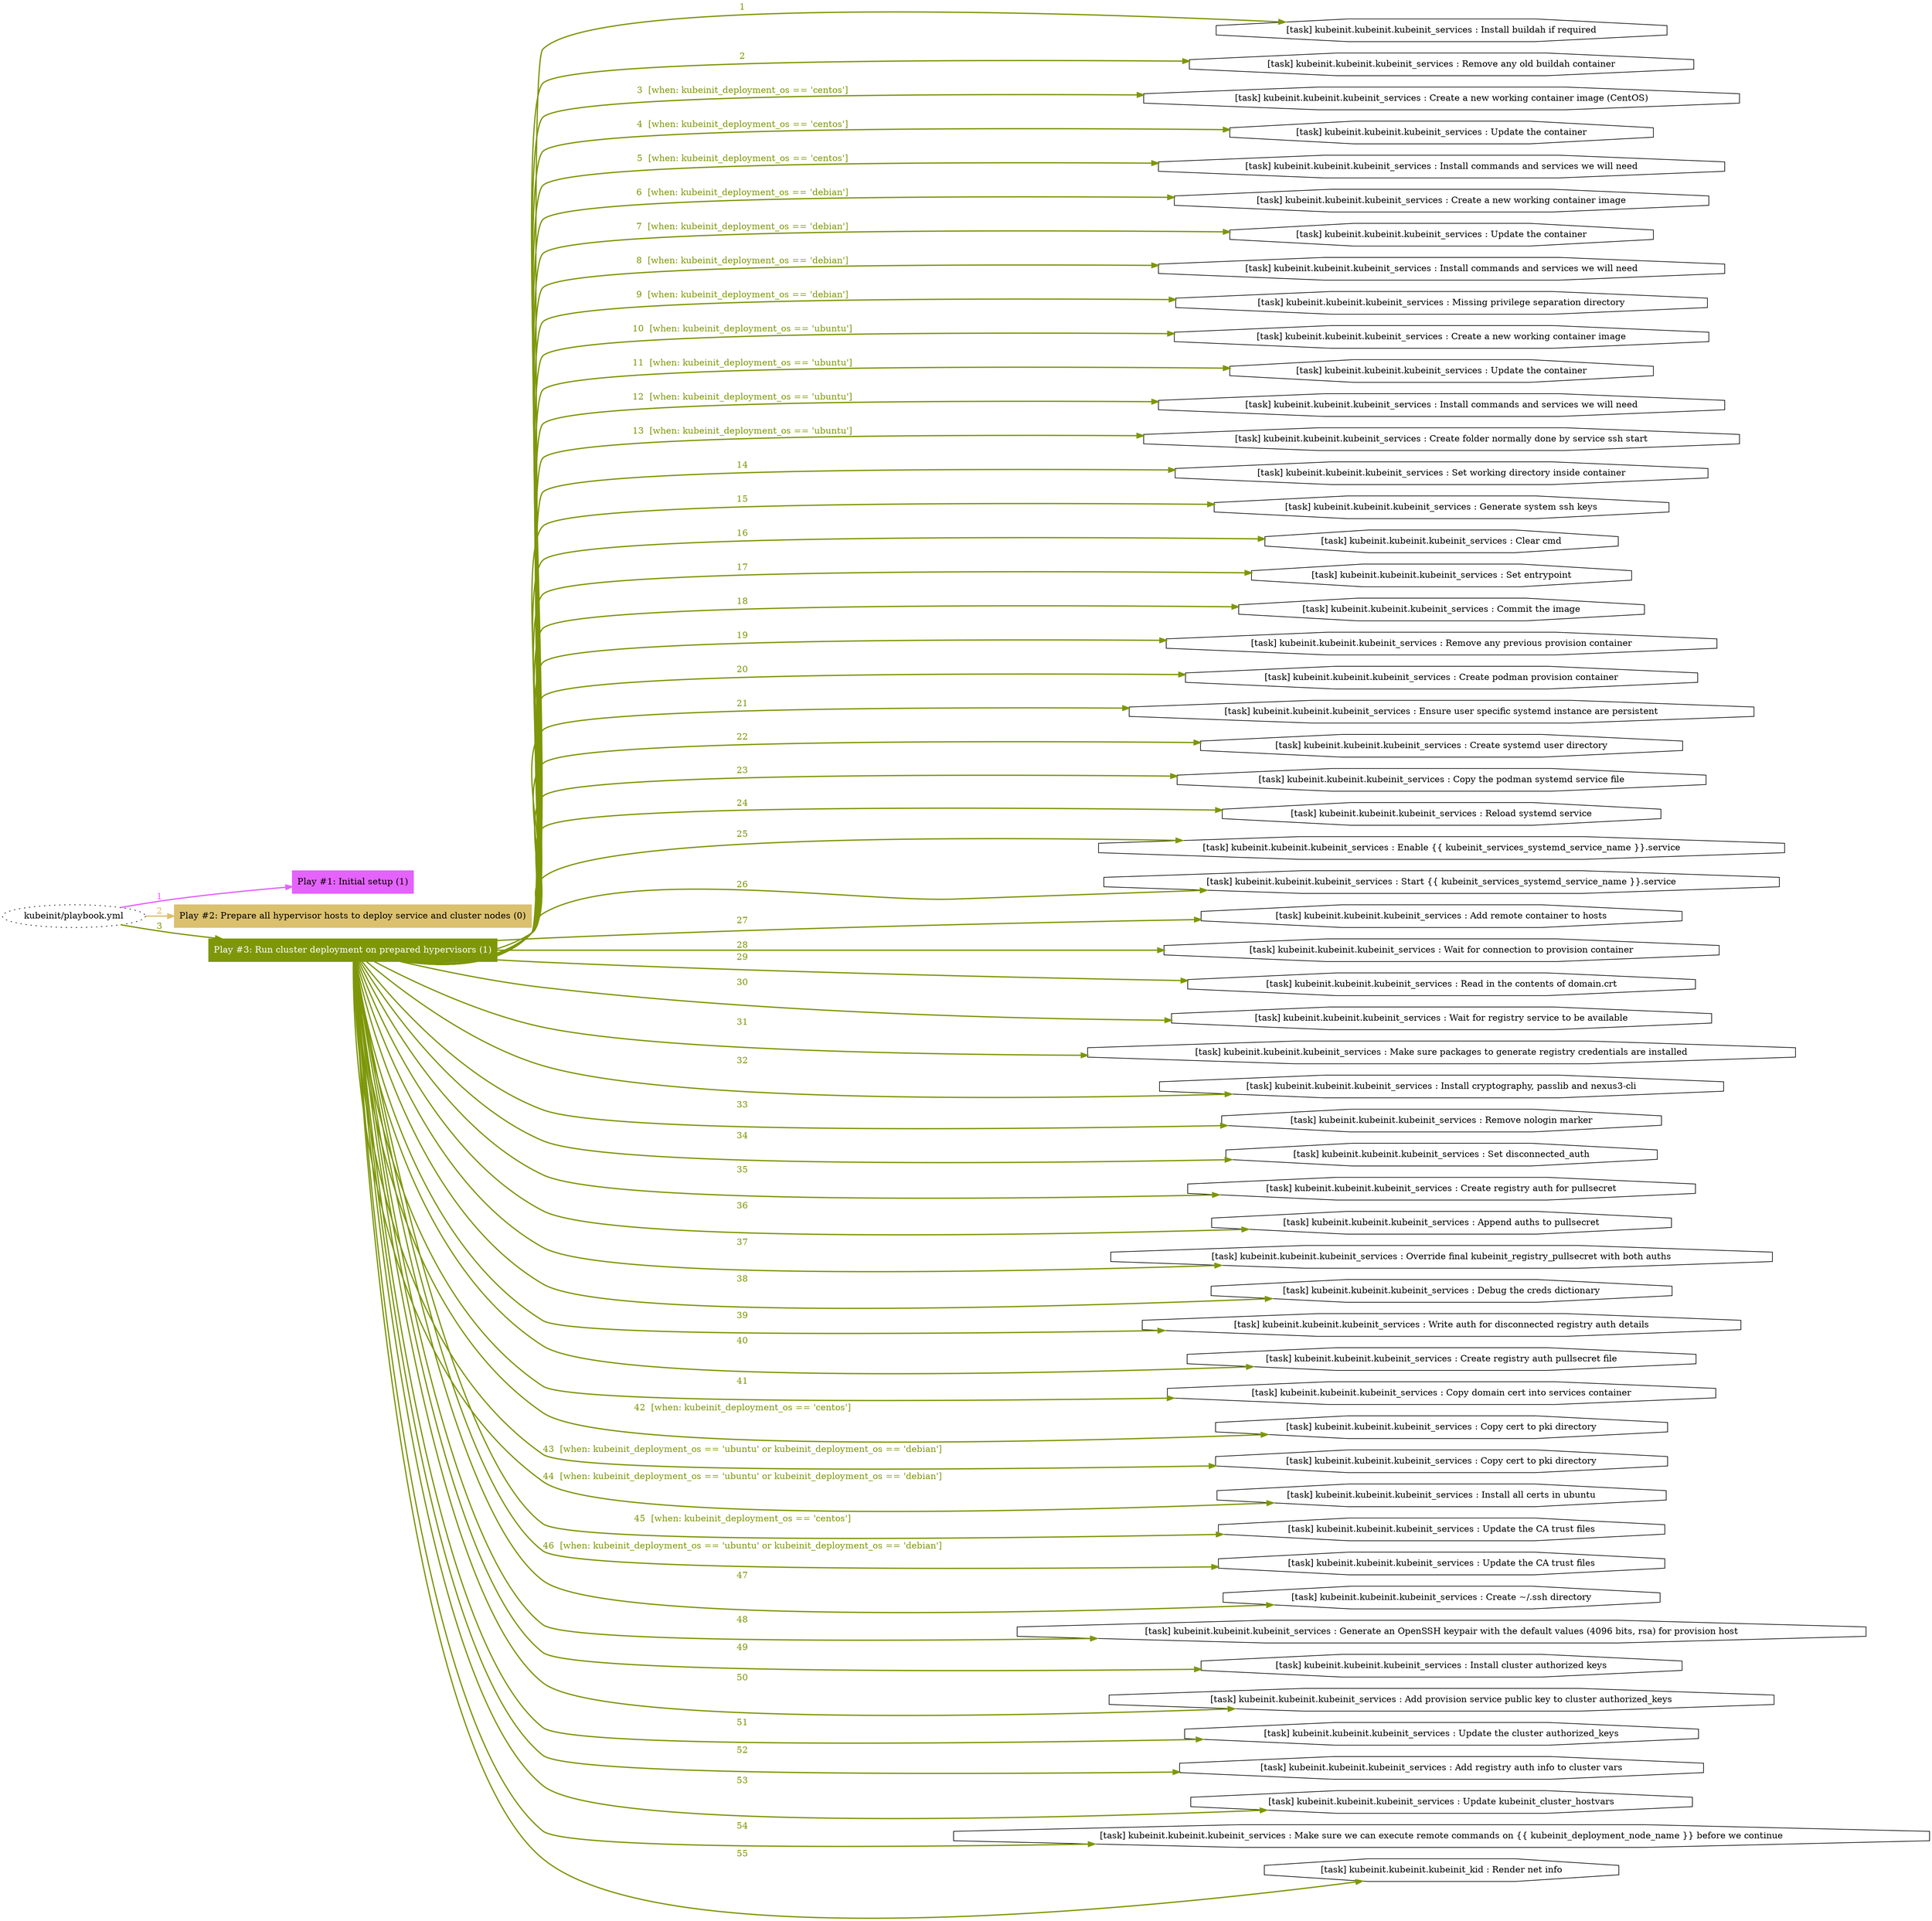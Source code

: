 digraph "kubeinit/playbook.yml "{
	graph [concentrate=true ordering=in rankdir=LR ratio=fill]
	edge [esep=5 sep=10]
	"kubeinit/playbook.yml" [id=root_node style=dotted]
	subgraph "Play #1: Initial setup (1) "{
		"Play #1: Initial setup (1)" [color="#e562fd" fontcolor="#000000" id="play_ed109f96-5a30-4105-8bc1-8e898613acb6" shape=box style=filled tooltip=localhost]
		"kubeinit/playbook.yml" -> "Play #1: Initial setup (1)" [label=1 color="#e562fd" fontcolor="#e562fd" id="edge_7429ef81-4ddf-4737-b0b8-e45180609b26" style=bold]
	}
	subgraph "Play #2: Prepare all hypervisor hosts to deploy service and cluster nodes (0) "{
		"Play #2: Prepare all hypervisor hosts to deploy service and cluster nodes (0)" [color="#dbc06e" fontcolor="#000000" id="play_fa9bec49-bd99-4771-bbab-ebac29f46afb" shape=box style=filled tooltip=""]
		"kubeinit/playbook.yml" -> "Play #2: Prepare all hypervisor hosts to deploy service and cluster nodes (0)" [label=2 color="#dbc06e" fontcolor="#dbc06e" id="edge_80a91fab-9dbb-43fb-9404-1f25a6978139" style=bold]
	}
	subgraph "Play #3: Run cluster deployment on prepared hypervisors (1) "{
		"Play #3: Run cluster deployment on prepared hypervisors (1)" [color="#7d9708" fontcolor="#ffffff" id="play_24b262d1-e53f-4ba5-a236-9daaecba819c" shape=box style=filled tooltip=localhost]
		"kubeinit/playbook.yml" -> "Play #3: Run cluster deployment on prepared hypervisors (1)" [label=3 color="#7d9708" fontcolor="#7d9708" id="edge_8bc59452-c07a-4a9f-8655-d2afbdabd431" style=bold]
		"task_8087c5bf-cd51-4dd5-acd6-cc624d5f51a8" [label="[task] kubeinit.kubeinit.kubeinit_services : Install buildah if required" id="task_8087c5bf-cd51-4dd5-acd6-cc624d5f51a8" shape=octagon tooltip="[task] kubeinit.kubeinit.kubeinit_services : Install buildah if required"]
		"Play #3: Run cluster deployment on prepared hypervisors (1)" -> "task_8087c5bf-cd51-4dd5-acd6-cc624d5f51a8" [label=1 color="#7d9708" fontcolor="#7d9708" id="edge_a18ceee4-440a-419a-aa42-b53da4bf89c4" style=bold]
		"task_9d0c2e7b-4871-477d-9aa6-41f67d183a5a" [label="[task] kubeinit.kubeinit.kubeinit_services : Remove any old buildah container" id="task_9d0c2e7b-4871-477d-9aa6-41f67d183a5a" shape=octagon tooltip="[task] kubeinit.kubeinit.kubeinit_services : Remove any old buildah container"]
		"Play #3: Run cluster deployment on prepared hypervisors (1)" -> "task_9d0c2e7b-4871-477d-9aa6-41f67d183a5a" [label=2 color="#7d9708" fontcolor="#7d9708" id="edge_aaf51db5-a8b0-44eb-a46e-ea989b30d9b7" style=bold]
		"task_367bad98-21f4-40e7-85d0-e6da62aedfdd" [label="[task] kubeinit.kubeinit.kubeinit_services : Create a new working container image (CentOS)" id="task_367bad98-21f4-40e7-85d0-e6da62aedfdd" shape=octagon tooltip="[task] kubeinit.kubeinit.kubeinit_services : Create a new working container image (CentOS)"]
		"Play #3: Run cluster deployment on prepared hypervisors (1)" -> "task_367bad98-21f4-40e7-85d0-e6da62aedfdd" [label="3  [when: kubeinit_deployment_os == 'centos']" color="#7d9708" fontcolor="#7d9708" id="edge_0edad8b8-f211-44c1-b039-8f7d6f318443" style=bold]
		"task_c79462f0-e48e-44be-b090-bb8e34fba649" [label="[task] kubeinit.kubeinit.kubeinit_services : Update the container" id="task_c79462f0-e48e-44be-b090-bb8e34fba649" shape=octagon tooltip="[task] kubeinit.kubeinit.kubeinit_services : Update the container"]
		"Play #3: Run cluster deployment on prepared hypervisors (1)" -> "task_c79462f0-e48e-44be-b090-bb8e34fba649" [label="4  [when: kubeinit_deployment_os == 'centos']" color="#7d9708" fontcolor="#7d9708" id="edge_6d3d5d37-9656-4419-a441-2e85a8328a1e" style=bold]
		"task_181f4a18-85d2-4067-8df8-a797a4ad76c7" [label="[task] kubeinit.kubeinit.kubeinit_services : Install commands and services we will need" id="task_181f4a18-85d2-4067-8df8-a797a4ad76c7" shape=octagon tooltip="[task] kubeinit.kubeinit.kubeinit_services : Install commands and services we will need"]
		"Play #3: Run cluster deployment on prepared hypervisors (1)" -> "task_181f4a18-85d2-4067-8df8-a797a4ad76c7" [label="5  [when: kubeinit_deployment_os == 'centos']" color="#7d9708" fontcolor="#7d9708" id="edge_77e9b4c4-237a-4be8-aada-ecee1fcbe30d" style=bold]
		"task_6d887de3-98c8-4203-8128-1645c7954353" [label="[task] kubeinit.kubeinit.kubeinit_services : Create a new working container image" id="task_6d887de3-98c8-4203-8128-1645c7954353" shape=octagon tooltip="[task] kubeinit.kubeinit.kubeinit_services : Create a new working container image"]
		"Play #3: Run cluster deployment on prepared hypervisors (1)" -> "task_6d887de3-98c8-4203-8128-1645c7954353" [label="6  [when: kubeinit_deployment_os == 'debian']" color="#7d9708" fontcolor="#7d9708" id="edge_70f7b7f9-ed4f-4e2f-8d81-ccfe09ee664d" style=bold]
		"task_a8d2b65f-ba9b-4957-9b6a-db2d813158a8" [label="[task] kubeinit.kubeinit.kubeinit_services : Update the container" id="task_a8d2b65f-ba9b-4957-9b6a-db2d813158a8" shape=octagon tooltip="[task] kubeinit.kubeinit.kubeinit_services : Update the container"]
		"Play #3: Run cluster deployment on prepared hypervisors (1)" -> "task_a8d2b65f-ba9b-4957-9b6a-db2d813158a8" [label="7  [when: kubeinit_deployment_os == 'debian']" color="#7d9708" fontcolor="#7d9708" id="edge_a788dc1b-5ea4-438b-9d1b-8c0005514cf5" style=bold]
		"task_7e86a395-31d3-49bf-8d00-98f19e29d815" [label="[task] kubeinit.kubeinit.kubeinit_services : Install commands and services we will need" id="task_7e86a395-31d3-49bf-8d00-98f19e29d815" shape=octagon tooltip="[task] kubeinit.kubeinit.kubeinit_services : Install commands and services we will need"]
		"Play #3: Run cluster deployment on prepared hypervisors (1)" -> "task_7e86a395-31d3-49bf-8d00-98f19e29d815" [label="8  [when: kubeinit_deployment_os == 'debian']" color="#7d9708" fontcolor="#7d9708" id="edge_04e7cd6b-f687-41a4-98bb-ec98f778cbe3" style=bold]
		"task_6215235e-23ce-4f66-b982-06054e3956b0" [label="[task] kubeinit.kubeinit.kubeinit_services : Missing privilege separation directory" id="task_6215235e-23ce-4f66-b982-06054e3956b0" shape=octagon tooltip="[task] kubeinit.kubeinit.kubeinit_services : Missing privilege separation directory"]
		"Play #3: Run cluster deployment on prepared hypervisors (1)" -> "task_6215235e-23ce-4f66-b982-06054e3956b0" [label="9  [when: kubeinit_deployment_os == 'debian']" color="#7d9708" fontcolor="#7d9708" id="edge_b8d71f52-c1c4-4da3-b430-5a5b63efe19f" style=bold]
		"task_2e29ab1f-81cc-47dd-a49a-c4b40c8b1f73" [label="[task] kubeinit.kubeinit.kubeinit_services : Create a new working container image" id="task_2e29ab1f-81cc-47dd-a49a-c4b40c8b1f73" shape=octagon tooltip="[task] kubeinit.kubeinit.kubeinit_services : Create a new working container image"]
		"Play #3: Run cluster deployment on prepared hypervisors (1)" -> "task_2e29ab1f-81cc-47dd-a49a-c4b40c8b1f73" [label="10  [when: kubeinit_deployment_os == 'ubuntu']" color="#7d9708" fontcolor="#7d9708" id="edge_f78c3381-d8ba-4594-87f9-f0c817791395" style=bold]
		"task_f41814d0-dc1f-475b-9dcd-edbab9769126" [label="[task] kubeinit.kubeinit.kubeinit_services : Update the container" id="task_f41814d0-dc1f-475b-9dcd-edbab9769126" shape=octagon tooltip="[task] kubeinit.kubeinit.kubeinit_services : Update the container"]
		"Play #3: Run cluster deployment on prepared hypervisors (1)" -> "task_f41814d0-dc1f-475b-9dcd-edbab9769126" [label="11  [when: kubeinit_deployment_os == 'ubuntu']" color="#7d9708" fontcolor="#7d9708" id="edge_32cdb7fa-4e77-4a49-b101-8f982a509c2a" style=bold]
		"task_ac101eb1-42f0-4cce-ac9e-5eeb078117ee" [label="[task] kubeinit.kubeinit.kubeinit_services : Install commands and services we will need" id="task_ac101eb1-42f0-4cce-ac9e-5eeb078117ee" shape=octagon tooltip="[task] kubeinit.kubeinit.kubeinit_services : Install commands and services we will need"]
		"Play #3: Run cluster deployment on prepared hypervisors (1)" -> "task_ac101eb1-42f0-4cce-ac9e-5eeb078117ee" [label="12  [when: kubeinit_deployment_os == 'ubuntu']" color="#7d9708" fontcolor="#7d9708" id="edge_58aafd6e-a595-46d9-bc76-9702beb55881" style=bold]
		"task_f7627710-50ce-4e45-bdfb-941e5cbc98a1" [label="[task] kubeinit.kubeinit.kubeinit_services : Create folder normally done by service ssh start" id="task_f7627710-50ce-4e45-bdfb-941e5cbc98a1" shape=octagon tooltip="[task] kubeinit.kubeinit.kubeinit_services : Create folder normally done by service ssh start"]
		"Play #3: Run cluster deployment on prepared hypervisors (1)" -> "task_f7627710-50ce-4e45-bdfb-941e5cbc98a1" [label="13  [when: kubeinit_deployment_os == 'ubuntu']" color="#7d9708" fontcolor="#7d9708" id="edge_52f043b3-c024-4d4b-8415-32873d2486b7" style=bold]
		"task_08a5e466-545b-4f44-b6e0-fc2741352f32" [label="[task] kubeinit.kubeinit.kubeinit_services : Set working directory inside container" id="task_08a5e466-545b-4f44-b6e0-fc2741352f32" shape=octagon tooltip="[task] kubeinit.kubeinit.kubeinit_services : Set working directory inside container"]
		"Play #3: Run cluster deployment on prepared hypervisors (1)" -> "task_08a5e466-545b-4f44-b6e0-fc2741352f32" [label=14 color="#7d9708" fontcolor="#7d9708" id="edge_861a9cfa-9eeb-40d8-984e-1a7ba110702b" style=bold]
		"task_a88c6324-a9fe-48ba-a0bc-b21d9df20a85" [label="[task] kubeinit.kubeinit.kubeinit_services : Generate system ssh keys" id="task_a88c6324-a9fe-48ba-a0bc-b21d9df20a85" shape=octagon tooltip="[task] kubeinit.kubeinit.kubeinit_services : Generate system ssh keys"]
		"Play #3: Run cluster deployment on prepared hypervisors (1)" -> "task_a88c6324-a9fe-48ba-a0bc-b21d9df20a85" [label=15 color="#7d9708" fontcolor="#7d9708" id="edge_9d5ff517-0fe7-4ce2-bfbe-a0a961bde035" style=bold]
		"task_ee4dc333-36af-4b65-bdd9-810eb222f467" [label="[task] kubeinit.kubeinit.kubeinit_services : Clear cmd" id="task_ee4dc333-36af-4b65-bdd9-810eb222f467" shape=octagon tooltip="[task] kubeinit.kubeinit.kubeinit_services : Clear cmd"]
		"Play #3: Run cluster deployment on prepared hypervisors (1)" -> "task_ee4dc333-36af-4b65-bdd9-810eb222f467" [label=16 color="#7d9708" fontcolor="#7d9708" id="edge_d8014354-77bb-4780-a004-01b919a04b47" style=bold]
		"task_5f7820b2-a364-4bc1-9c1f-5f6e75de544d" [label="[task] kubeinit.kubeinit.kubeinit_services : Set entrypoint" id="task_5f7820b2-a364-4bc1-9c1f-5f6e75de544d" shape=octagon tooltip="[task] kubeinit.kubeinit.kubeinit_services : Set entrypoint"]
		"Play #3: Run cluster deployment on prepared hypervisors (1)" -> "task_5f7820b2-a364-4bc1-9c1f-5f6e75de544d" [label=17 color="#7d9708" fontcolor="#7d9708" id="edge_34c7b082-9951-47db-8453-aa16e175ac5b" style=bold]
		"task_c9c3cc41-6266-464d-9399-00eb44d26668" [label="[task] kubeinit.kubeinit.kubeinit_services : Commit the image" id="task_c9c3cc41-6266-464d-9399-00eb44d26668" shape=octagon tooltip="[task] kubeinit.kubeinit.kubeinit_services : Commit the image"]
		"Play #3: Run cluster deployment on prepared hypervisors (1)" -> "task_c9c3cc41-6266-464d-9399-00eb44d26668" [label=18 color="#7d9708" fontcolor="#7d9708" id="edge_176b98e8-2de2-4fa7-87ed-32d0baa43956" style=bold]
		"task_9769b5ec-5c15-42a9-9183-589c5f929456" [label="[task] kubeinit.kubeinit.kubeinit_services : Remove any previous provision container" id="task_9769b5ec-5c15-42a9-9183-589c5f929456" shape=octagon tooltip="[task] kubeinit.kubeinit.kubeinit_services : Remove any previous provision container"]
		"Play #3: Run cluster deployment on prepared hypervisors (1)" -> "task_9769b5ec-5c15-42a9-9183-589c5f929456" [label=19 color="#7d9708" fontcolor="#7d9708" id="edge_c6464492-c7c7-4459-b192-a0001270cefe" style=bold]
		"task_c5514b72-3717-4bf5-a698-ee5b56cfe21b" [label="[task] kubeinit.kubeinit.kubeinit_services : Create podman provision container" id="task_c5514b72-3717-4bf5-a698-ee5b56cfe21b" shape=octagon tooltip="[task] kubeinit.kubeinit.kubeinit_services : Create podman provision container"]
		"Play #3: Run cluster deployment on prepared hypervisors (1)" -> "task_c5514b72-3717-4bf5-a698-ee5b56cfe21b" [label=20 color="#7d9708" fontcolor="#7d9708" id="edge_df0374bf-5116-4ea8-af76-e1406f4e7056" style=bold]
		"task_cd9f2ba7-b019-4fe8-9805-fb9bca960c6b" [label="[task] kubeinit.kubeinit.kubeinit_services : Ensure user specific systemd instance are persistent" id="task_cd9f2ba7-b019-4fe8-9805-fb9bca960c6b" shape=octagon tooltip="[task] kubeinit.kubeinit.kubeinit_services : Ensure user specific systemd instance are persistent"]
		"Play #3: Run cluster deployment on prepared hypervisors (1)" -> "task_cd9f2ba7-b019-4fe8-9805-fb9bca960c6b" [label=21 color="#7d9708" fontcolor="#7d9708" id="edge_3ccd8270-79e3-4588-aa31-0cad14dc689c" style=bold]
		"task_b6b1f710-76d1-4deb-be02-75f7a255fde2" [label="[task] kubeinit.kubeinit.kubeinit_services : Create systemd user directory" id="task_b6b1f710-76d1-4deb-be02-75f7a255fde2" shape=octagon tooltip="[task] kubeinit.kubeinit.kubeinit_services : Create systemd user directory"]
		"Play #3: Run cluster deployment on prepared hypervisors (1)" -> "task_b6b1f710-76d1-4deb-be02-75f7a255fde2" [label=22 color="#7d9708" fontcolor="#7d9708" id="edge_e9394d34-4b0d-42a2-9714-64be45817117" style=bold]
		"task_1c160ebd-8f4d-4e92-80e5-a2c621e13b66" [label="[task] kubeinit.kubeinit.kubeinit_services : Copy the podman systemd service file" id="task_1c160ebd-8f4d-4e92-80e5-a2c621e13b66" shape=octagon tooltip="[task] kubeinit.kubeinit.kubeinit_services : Copy the podman systemd service file"]
		"Play #3: Run cluster deployment on prepared hypervisors (1)" -> "task_1c160ebd-8f4d-4e92-80e5-a2c621e13b66" [label=23 color="#7d9708" fontcolor="#7d9708" id="edge_947ca0d1-0baf-4ecf-ba8f-5f68c22a0415" style=bold]
		"task_47bcff3d-6d58-498a-8a2b-490ab865a3cd" [label="[task] kubeinit.kubeinit.kubeinit_services : Reload systemd service" id="task_47bcff3d-6d58-498a-8a2b-490ab865a3cd" shape=octagon tooltip="[task] kubeinit.kubeinit.kubeinit_services : Reload systemd service"]
		"Play #3: Run cluster deployment on prepared hypervisors (1)" -> "task_47bcff3d-6d58-498a-8a2b-490ab865a3cd" [label=24 color="#7d9708" fontcolor="#7d9708" id="edge_fde7128f-f92b-4938-8d64-0e2aa6e58d0d" style=bold]
		"task_0d98cf00-5de3-457f-85ec-54e8a4aff2b6" [label="[task] kubeinit.kubeinit.kubeinit_services : Enable {{ kubeinit_services_systemd_service_name }}.service" id="task_0d98cf00-5de3-457f-85ec-54e8a4aff2b6" shape=octagon tooltip="[task] kubeinit.kubeinit.kubeinit_services : Enable {{ kubeinit_services_systemd_service_name }}.service"]
		"Play #3: Run cluster deployment on prepared hypervisors (1)" -> "task_0d98cf00-5de3-457f-85ec-54e8a4aff2b6" [label=25 color="#7d9708" fontcolor="#7d9708" id="edge_038fb93d-8c26-4115-9886-b1dffc993c51" style=bold]
		"task_62513771-f61c-41f9-b987-0e5187c7bfd9" [label="[task] kubeinit.kubeinit.kubeinit_services : Start {{ kubeinit_services_systemd_service_name }}.service" id="task_62513771-f61c-41f9-b987-0e5187c7bfd9" shape=octagon tooltip="[task] kubeinit.kubeinit.kubeinit_services : Start {{ kubeinit_services_systemd_service_name }}.service"]
		"Play #3: Run cluster deployment on prepared hypervisors (1)" -> "task_62513771-f61c-41f9-b987-0e5187c7bfd9" [label=26 color="#7d9708" fontcolor="#7d9708" id="edge_d7cb4098-a7ae-40c2-a414-b9c94f23b922" style=bold]
		"task_16c6b905-9f37-48b6-aaaa-15195703711a" [label="[task] kubeinit.kubeinit.kubeinit_services : Add remote container to hosts" id="task_16c6b905-9f37-48b6-aaaa-15195703711a" shape=octagon tooltip="[task] kubeinit.kubeinit.kubeinit_services : Add remote container to hosts"]
		"Play #3: Run cluster deployment on prepared hypervisors (1)" -> "task_16c6b905-9f37-48b6-aaaa-15195703711a" [label=27 color="#7d9708" fontcolor="#7d9708" id="edge_287439f1-9f2c-4135-b509-ec57f7e9f5f1" style=bold]
		"task_9c567be2-f719-4326-8c34-25ce4e4f3263" [label="[task] kubeinit.kubeinit.kubeinit_services : Wait for connection to provision container" id="task_9c567be2-f719-4326-8c34-25ce4e4f3263" shape=octagon tooltip="[task] kubeinit.kubeinit.kubeinit_services : Wait for connection to provision container"]
		"Play #3: Run cluster deployment on prepared hypervisors (1)" -> "task_9c567be2-f719-4326-8c34-25ce4e4f3263" [label=28 color="#7d9708" fontcolor="#7d9708" id="edge_d3d73d22-e4d1-40c6-a1d1-53a80cf38d9b" style=bold]
		"task_4e619bfd-7c25-458b-8675-be6f7202b29b" [label="[task] kubeinit.kubeinit.kubeinit_services : Read in the contents of domain.crt" id="task_4e619bfd-7c25-458b-8675-be6f7202b29b" shape=octagon tooltip="[task] kubeinit.kubeinit.kubeinit_services : Read in the contents of domain.crt"]
		"Play #3: Run cluster deployment on prepared hypervisors (1)" -> "task_4e619bfd-7c25-458b-8675-be6f7202b29b" [label=29 color="#7d9708" fontcolor="#7d9708" id="edge_2a2f0569-3a94-42ed-a305-1bf66c1133f1" style=bold]
		"task_8fbe7c82-7c14-4f98-a4c6-e79f2b6cb90a" [label="[task] kubeinit.kubeinit.kubeinit_services : Wait for registry service to be available" id="task_8fbe7c82-7c14-4f98-a4c6-e79f2b6cb90a" shape=octagon tooltip="[task] kubeinit.kubeinit.kubeinit_services : Wait for registry service to be available"]
		"Play #3: Run cluster deployment on prepared hypervisors (1)" -> "task_8fbe7c82-7c14-4f98-a4c6-e79f2b6cb90a" [label=30 color="#7d9708" fontcolor="#7d9708" id="edge_c2db64ea-d904-47eb-be06-6fecfa158cfb" style=bold]
		"task_5889a4fc-4a12-4fea-872b-f0828071868a" [label="[task] kubeinit.kubeinit.kubeinit_services : Make sure packages to generate registry credentials are installed" id="task_5889a4fc-4a12-4fea-872b-f0828071868a" shape=octagon tooltip="[task] kubeinit.kubeinit.kubeinit_services : Make sure packages to generate registry credentials are installed"]
		"Play #3: Run cluster deployment on prepared hypervisors (1)" -> "task_5889a4fc-4a12-4fea-872b-f0828071868a" [label=31 color="#7d9708" fontcolor="#7d9708" id="edge_fd5f525d-f126-4b6f-9b18-0009bd704213" style=bold]
		"task_cde6954e-a7fe-4b1b-8a47-c491c1795603" [label="[task] kubeinit.kubeinit.kubeinit_services : Install cryptography, passlib and nexus3-cli" id="task_cde6954e-a7fe-4b1b-8a47-c491c1795603" shape=octagon tooltip="[task] kubeinit.kubeinit.kubeinit_services : Install cryptography, passlib and nexus3-cli"]
		"Play #3: Run cluster deployment on prepared hypervisors (1)" -> "task_cde6954e-a7fe-4b1b-8a47-c491c1795603" [label=32 color="#7d9708" fontcolor="#7d9708" id="edge_8a160c7b-328a-4232-84d8-c757a2f329cf" style=bold]
		"task_81b8931a-19e7-4704-847b-b5a2c0b171ab" [label="[task] kubeinit.kubeinit.kubeinit_services : Remove nologin marker" id="task_81b8931a-19e7-4704-847b-b5a2c0b171ab" shape=octagon tooltip="[task] kubeinit.kubeinit.kubeinit_services : Remove nologin marker"]
		"Play #3: Run cluster deployment on prepared hypervisors (1)" -> "task_81b8931a-19e7-4704-847b-b5a2c0b171ab" [label=33 color="#7d9708" fontcolor="#7d9708" id="edge_ed1441e2-38f6-4dd1-a1bc-eb4deba51103" style=bold]
		"task_955b08ec-bd7d-44ab-b0bf-1301ee3fc077" [label="[task] kubeinit.kubeinit.kubeinit_services : Set disconnected_auth" id="task_955b08ec-bd7d-44ab-b0bf-1301ee3fc077" shape=octagon tooltip="[task] kubeinit.kubeinit.kubeinit_services : Set disconnected_auth"]
		"Play #3: Run cluster deployment on prepared hypervisors (1)" -> "task_955b08ec-bd7d-44ab-b0bf-1301ee3fc077" [label=34 color="#7d9708" fontcolor="#7d9708" id="edge_0fd38daf-2baa-41a5-8b5d-d7233e8e2e0c" style=bold]
		"task_9f8dbbd9-dc9a-46ec-acba-2d90151e8b73" [label="[task] kubeinit.kubeinit.kubeinit_services : Create registry auth for pullsecret" id="task_9f8dbbd9-dc9a-46ec-acba-2d90151e8b73" shape=octagon tooltip="[task] kubeinit.kubeinit.kubeinit_services : Create registry auth for pullsecret"]
		"Play #3: Run cluster deployment on prepared hypervisors (1)" -> "task_9f8dbbd9-dc9a-46ec-acba-2d90151e8b73" [label=35 color="#7d9708" fontcolor="#7d9708" id="edge_c8303bd3-4f50-4e91-a34f-8e34822e7600" style=bold]
		"task_235bfea2-2b0c-4d62-851f-9830419cd8ff" [label="[task] kubeinit.kubeinit.kubeinit_services : Append auths to pullsecret" id="task_235bfea2-2b0c-4d62-851f-9830419cd8ff" shape=octagon tooltip="[task] kubeinit.kubeinit.kubeinit_services : Append auths to pullsecret"]
		"Play #3: Run cluster deployment on prepared hypervisors (1)" -> "task_235bfea2-2b0c-4d62-851f-9830419cd8ff" [label=36 color="#7d9708" fontcolor="#7d9708" id="edge_e8c88695-d639-4ebb-bf6c-72672e253b1e" style=bold]
		"task_94d0f82e-ea7d-4fdd-b854-2694894b6443" [label="[task] kubeinit.kubeinit.kubeinit_services : Override final kubeinit_registry_pullsecret with both auths" id="task_94d0f82e-ea7d-4fdd-b854-2694894b6443" shape=octagon tooltip="[task] kubeinit.kubeinit.kubeinit_services : Override final kubeinit_registry_pullsecret with both auths"]
		"Play #3: Run cluster deployment on prepared hypervisors (1)" -> "task_94d0f82e-ea7d-4fdd-b854-2694894b6443" [label=37 color="#7d9708" fontcolor="#7d9708" id="edge_a39cd955-a87d-4957-abdc-868ebde5a071" style=bold]
		"task_58f48cb3-e69d-4d57-8580-b605b118a550" [label="[task] kubeinit.kubeinit.kubeinit_services : Debug the creds dictionary" id="task_58f48cb3-e69d-4d57-8580-b605b118a550" shape=octagon tooltip="[task] kubeinit.kubeinit.kubeinit_services : Debug the creds dictionary"]
		"Play #3: Run cluster deployment on prepared hypervisors (1)" -> "task_58f48cb3-e69d-4d57-8580-b605b118a550" [label=38 color="#7d9708" fontcolor="#7d9708" id="edge_df7d8e43-fdd7-4753-9652-7c382ab0be50" style=bold]
		"task_f1f86476-a4e4-4d6d-a4be-01f71971004e" [label="[task] kubeinit.kubeinit.kubeinit_services : Write auth for disconnected registry auth details" id="task_f1f86476-a4e4-4d6d-a4be-01f71971004e" shape=octagon tooltip="[task] kubeinit.kubeinit.kubeinit_services : Write auth for disconnected registry auth details"]
		"Play #3: Run cluster deployment on prepared hypervisors (1)" -> "task_f1f86476-a4e4-4d6d-a4be-01f71971004e" [label=39 color="#7d9708" fontcolor="#7d9708" id="edge_7b921f3b-f9df-4ede-9c58-6efcad50a64f" style=bold]
		"task_5dad4188-02f4-42a7-b388-b6fe7d80a0d6" [label="[task] kubeinit.kubeinit.kubeinit_services : Create registry auth pullsecret file" id="task_5dad4188-02f4-42a7-b388-b6fe7d80a0d6" shape=octagon tooltip="[task] kubeinit.kubeinit.kubeinit_services : Create registry auth pullsecret file"]
		"Play #3: Run cluster deployment on prepared hypervisors (1)" -> "task_5dad4188-02f4-42a7-b388-b6fe7d80a0d6" [label=40 color="#7d9708" fontcolor="#7d9708" id="edge_2496d851-58d0-4e45-92cb-6e9bcb7a2486" style=bold]
		"task_0da2f3a7-7a56-45f2-a5c0-afb09dd7b066" [label="[task] kubeinit.kubeinit.kubeinit_services : Copy domain cert into services container" id="task_0da2f3a7-7a56-45f2-a5c0-afb09dd7b066" shape=octagon tooltip="[task] kubeinit.kubeinit.kubeinit_services : Copy domain cert into services container"]
		"Play #3: Run cluster deployment on prepared hypervisors (1)" -> "task_0da2f3a7-7a56-45f2-a5c0-afb09dd7b066" [label=41 color="#7d9708" fontcolor="#7d9708" id="edge_d8318770-9907-41b6-b72a-b200943e0b55" style=bold]
		"task_2e3fdc83-5c08-45fa-9c74-be5384368895" [label="[task] kubeinit.kubeinit.kubeinit_services : Copy cert to pki directory" id="task_2e3fdc83-5c08-45fa-9c74-be5384368895" shape=octagon tooltip="[task] kubeinit.kubeinit.kubeinit_services : Copy cert to pki directory"]
		"Play #3: Run cluster deployment on prepared hypervisors (1)" -> "task_2e3fdc83-5c08-45fa-9c74-be5384368895" [label="42  [when: kubeinit_deployment_os == 'centos']" color="#7d9708" fontcolor="#7d9708" id="edge_d256f0bd-ebd6-4b43-8699-433966856ca3" style=bold]
		"task_0afcc5b4-deed-4be7-8ece-985b36ab1e7e" [label="[task] kubeinit.kubeinit.kubeinit_services : Copy cert to pki directory" id="task_0afcc5b4-deed-4be7-8ece-985b36ab1e7e" shape=octagon tooltip="[task] kubeinit.kubeinit.kubeinit_services : Copy cert to pki directory"]
		"Play #3: Run cluster deployment on prepared hypervisors (1)" -> "task_0afcc5b4-deed-4be7-8ece-985b36ab1e7e" [label="43  [when: kubeinit_deployment_os == 'ubuntu' or kubeinit_deployment_os == 'debian']" color="#7d9708" fontcolor="#7d9708" id="edge_30698c44-167d-4f28-a0f7-f3f9f183a5bd" style=bold]
		"task_3715c065-5cde-4939-bce7-4168a23eb24d" [label="[task] kubeinit.kubeinit.kubeinit_services : Install all certs in ubuntu" id="task_3715c065-5cde-4939-bce7-4168a23eb24d" shape=octagon tooltip="[task] kubeinit.kubeinit.kubeinit_services : Install all certs in ubuntu"]
		"Play #3: Run cluster deployment on prepared hypervisors (1)" -> "task_3715c065-5cde-4939-bce7-4168a23eb24d" [label="44  [when: kubeinit_deployment_os == 'ubuntu' or kubeinit_deployment_os == 'debian']" color="#7d9708" fontcolor="#7d9708" id="edge_74961723-55ba-494f-bbc2-d0d2bff1a742" style=bold]
		"task_1e899767-b8b1-47e7-9253-85ac74a7b3e0" [label="[task] kubeinit.kubeinit.kubeinit_services : Update the CA trust files" id="task_1e899767-b8b1-47e7-9253-85ac74a7b3e0" shape=octagon tooltip="[task] kubeinit.kubeinit.kubeinit_services : Update the CA trust files"]
		"Play #3: Run cluster deployment on prepared hypervisors (1)" -> "task_1e899767-b8b1-47e7-9253-85ac74a7b3e0" [label="45  [when: kubeinit_deployment_os == 'centos']" color="#7d9708" fontcolor="#7d9708" id="edge_1d0f3522-9d7d-4d64-9be6-1ea69c7e7b0a" style=bold]
		"task_12aae22d-f282-47da-8400-d0a3cbdb379f" [label="[task] kubeinit.kubeinit.kubeinit_services : Update the CA trust files" id="task_12aae22d-f282-47da-8400-d0a3cbdb379f" shape=octagon tooltip="[task] kubeinit.kubeinit.kubeinit_services : Update the CA trust files"]
		"Play #3: Run cluster deployment on prepared hypervisors (1)" -> "task_12aae22d-f282-47da-8400-d0a3cbdb379f" [label="46  [when: kubeinit_deployment_os == 'ubuntu' or kubeinit_deployment_os == 'debian']" color="#7d9708" fontcolor="#7d9708" id="edge_d1b575e0-7cea-415d-bb65-496a5f99e144" style=bold]
		"task_baff7e5b-ca07-4ddb-a1bc-47cb6bffe3fe" [label="[task] kubeinit.kubeinit.kubeinit_services : Create ~/.ssh directory" id="task_baff7e5b-ca07-4ddb-a1bc-47cb6bffe3fe" shape=octagon tooltip="[task] kubeinit.kubeinit.kubeinit_services : Create ~/.ssh directory"]
		"Play #3: Run cluster deployment on prepared hypervisors (1)" -> "task_baff7e5b-ca07-4ddb-a1bc-47cb6bffe3fe" [label=47 color="#7d9708" fontcolor="#7d9708" id="edge_d0ada4bf-6f1d-46ef-a2af-6c67823c3497" style=bold]
		"task_1566f391-938a-43fe-857c-88eedcac96bb" [label="[task] kubeinit.kubeinit.kubeinit_services : Generate an OpenSSH keypair with the default values (4096 bits, rsa) for provision host" id="task_1566f391-938a-43fe-857c-88eedcac96bb" shape=octagon tooltip="[task] kubeinit.kubeinit.kubeinit_services : Generate an OpenSSH keypair with the default values (4096 bits, rsa) for provision host"]
		"Play #3: Run cluster deployment on prepared hypervisors (1)" -> "task_1566f391-938a-43fe-857c-88eedcac96bb" [label=48 color="#7d9708" fontcolor="#7d9708" id="edge_2441ddbf-e383-4447-9ed7-479e5dc5b2ba" style=bold]
		"task_94a4e191-5741-43d7-9ef9-9d27e9558da7" [label="[task] kubeinit.kubeinit.kubeinit_services : Install cluster authorized keys" id="task_94a4e191-5741-43d7-9ef9-9d27e9558da7" shape=octagon tooltip="[task] kubeinit.kubeinit.kubeinit_services : Install cluster authorized keys"]
		"Play #3: Run cluster deployment on prepared hypervisors (1)" -> "task_94a4e191-5741-43d7-9ef9-9d27e9558da7" [label=49 color="#7d9708" fontcolor="#7d9708" id="edge_2a9adf32-e415-48b8-8c03-2264fca5e7c2" style=bold]
		"task_5ae85691-8998-4f13-ae65-c17d9a763e52" [label="[task] kubeinit.kubeinit.kubeinit_services : Add provision service public key to cluster authorized_keys" id="task_5ae85691-8998-4f13-ae65-c17d9a763e52" shape=octagon tooltip="[task] kubeinit.kubeinit.kubeinit_services : Add provision service public key to cluster authorized_keys"]
		"Play #3: Run cluster deployment on prepared hypervisors (1)" -> "task_5ae85691-8998-4f13-ae65-c17d9a763e52" [label=50 color="#7d9708" fontcolor="#7d9708" id="edge_b99b7bdc-dbdb-46ff-a4e5-5ff5e90059b8" style=bold]
		"task_85801ded-b5e8-4171-8ea7-b31eb3961d37" [label="[task] kubeinit.kubeinit.kubeinit_services : Update the cluster authorized_keys" id="task_85801ded-b5e8-4171-8ea7-b31eb3961d37" shape=octagon tooltip="[task] kubeinit.kubeinit.kubeinit_services : Update the cluster authorized_keys"]
		"Play #3: Run cluster deployment on prepared hypervisors (1)" -> "task_85801ded-b5e8-4171-8ea7-b31eb3961d37" [label=51 color="#7d9708" fontcolor="#7d9708" id="edge_fcc0525e-ca02-47a5-8a92-53ffe2df9304" style=bold]
		"task_84fed26b-bf7c-480b-952f-e306adce7612" [label="[task] kubeinit.kubeinit.kubeinit_services : Add registry auth info to cluster vars" id="task_84fed26b-bf7c-480b-952f-e306adce7612" shape=octagon tooltip="[task] kubeinit.kubeinit.kubeinit_services : Add registry auth info to cluster vars"]
		"Play #3: Run cluster deployment on prepared hypervisors (1)" -> "task_84fed26b-bf7c-480b-952f-e306adce7612" [label=52 color="#7d9708" fontcolor="#7d9708" id="edge_c34697d9-cde6-4557-a9dc-cb981cd90f87" style=bold]
		"task_31444fd9-04ae-4c35-b32a-c174f79a86ee" [label="[task] kubeinit.kubeinit.kubeinit_services : Update kubeinit_cluster_hostvars" id="task_31444fd9-04ae-4c35-b32a-c174f79a86ee" shape=octagon tooltip="[task] kubeinit.kubeinit.kubeinit_services : Update kubeinit_cluster_hostvars"]
		"Play #3: Run cluster deployment on prepared hypervisors (1)" -> "task_31444fd9-04ae-4c35-b32a-c174f79a86ee" [label=53 color="#7d9708" fontcolor="#7d9708" id="edge_b2fc3755-16e7-41bb-b47e-37b46ca2c4b1" style=bold]
		"task_83b7cbd1-71f4-4e3e-821a-470cf08a088d" [label="[task] kubeinit.kubeinit.kubeinit_services : Make sure we can execute remote commands on {{ kubeinit_deployment_node_name }} before we continue" id="task_83b7cbd1-71f4-4e3e-821a-470cf08a088d" shape=octagon tooltip="[task] kubeinit.kubeinit.kubeinit_services : Make sure we can execute remote commands on {{ kubeinit_deployment_node_name }} before we continue"]
		"Play #3: Run cluster deployment on prepared hypervisors (1)" -> "task_83b7cbd1-71f4-4e3e-821a-470cf08a088d" [label=54 color="#7d9708" fontcolor="#7d9708" id="edge_70227888-d6d0-421f-86a2-f9bca93ce4b7" style=bold]
		"task_c7f790f4-5960-40b5-87c3-9f47954afba8" [label="[task] kubeinit.kubeinit.kubeinit_kid : Render net info" id="task_c7f790f4-5960-40b5-87c3-9f47954afba8" shape=octagon tooltip="[task] kubeinit.kubeinit.kubeinit_kid : Render net info"]
		"Play #3: Run cluster deployment on prepared hypervisors (1)" -> "task_c7f790f4-5960-40b5-87c3-9f47954afba8" [label=55 color="#7d9708" fontcolor="#7d9708" id="edge_4c4b2ce4-b71e-447e-82f6-4494ba4ed408" style=bold]
	}
}
